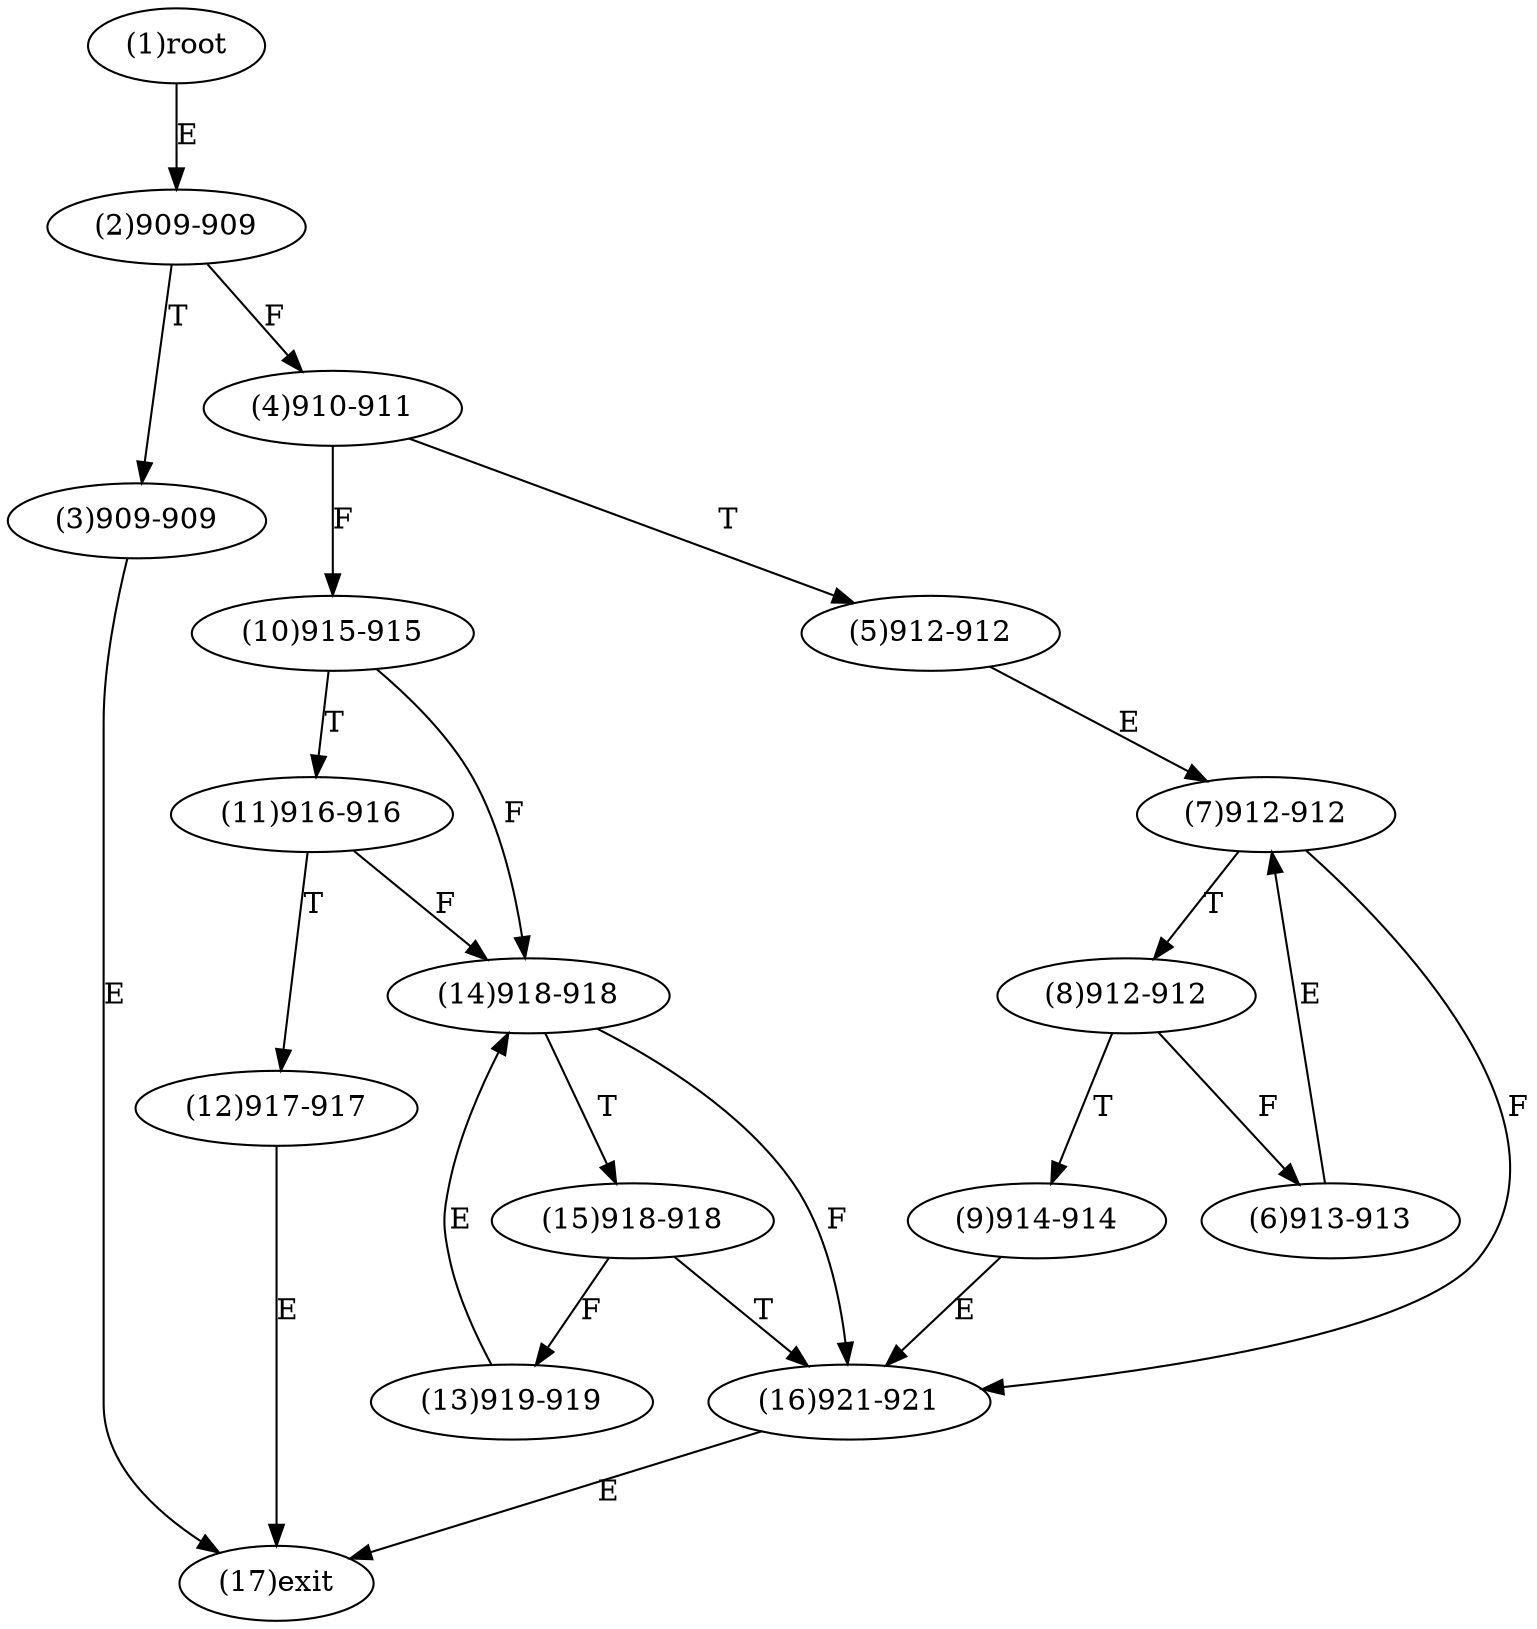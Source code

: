digraph "" { 
1[ label="(1)root"];
2[ label="(2)909-909"];
3[ label="(3)909-909"];
4[ label="(4)910-911"];
5[ label="(5)912-912"];
6[ label="(6)913-913"];
7[ label="(7)912-912"];
8[ label="(8)912-912"];
9[ label="(9)914-914"];
10[ label="(10)915-915"];
11[ label="(11)916-916"];
12[ label="(12)917-917"];
13[ label="(13)919-919"];
14[ label="(14)918-918"];
15[ label="(15)918-918"];
17[ label="(17)exit"];
16[ label="(16)921-921"];
1->2[ label="E"];
2->4[ label="F"];
2->3[ label="T"];
3->17[ label="E"];
4->10[ label="F"];
4->5[ label="T"];
5->7[ label="E"];
6->7[ label="E"];
7->16[ label="F"];
7->8[ label="T"];
8->6[ label="F"];
8->9[ label="T"];
9->16[ label="E"];
10->14[ label="F"];
10->11[ label="T"];
11->14[ label="F"];
11->12[ label="T"];
12->17[ label="E"];
13->14[ label="E"];
14->16[ label="F"];
14->15[ label="T"];
15->13[ label="F"];
15->16[ label="T"];
16->17[ label="E"];
}